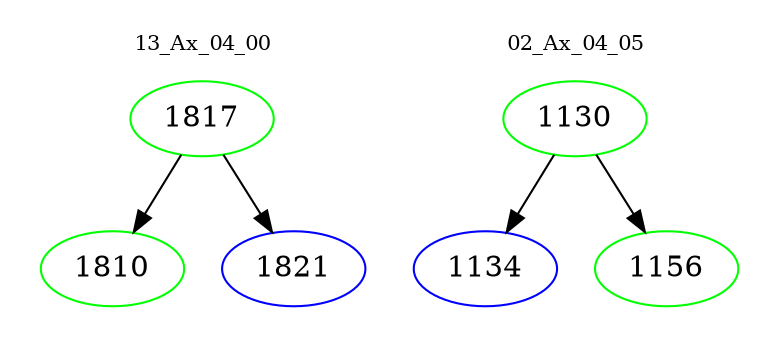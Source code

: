 digraph{
subgraph cluster_0 {
color = white
label = "13_Ax_04_00";
fontsize=10;
T0_1817 [label="1817", color="green"]
T0_1817 -> T0_1810 [color="black"]
T0_1810 [label="1810", color="green"]
T0_1817 -> T0_1821 [color="black"]
T0_1821 [label="1821", color="blue"]
}
subgraph cluster_1 {
color = white
label = "02_Ax_04_05";
fontsize=10;
T1_1130 [label="1130", color="green"]
T1_1130 -> T1_1134 [color="black"]
T1_1134 [label="1134", color="blue"]
T1_1130 -> T1_1156 [color="black"]
T1_1156 [label="1156", color="green"]
}
}
